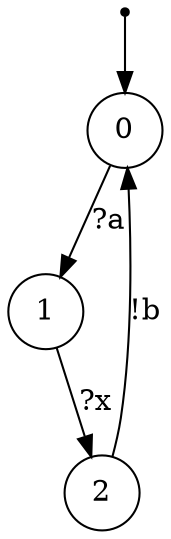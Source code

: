digraph {
 node [shape=point] ENTRY
 node [shape=circle]
 ENTRY -> 0
0 -> 1 [label="?a"]
1 -> 2 [label="?x"]
2 -> 0 [label="!b"]
}